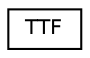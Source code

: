 digraph "Graphical Class Hierarchy"
{
 // LATEX_PDF_SIZE
  edge [fontname="Helvetica",fontsize="10",labelfontname="Helvetica",labelfontsize="10"];
  node [fontname="Helvetica",fontsize="10",shape=record];
  rankdir="LR";
  Node0 [label="TTF",height=0.2,width=0.4,color="black", fillcolor="white", style="filled",URL="$classTTF.html",tooltip=" "];
}
